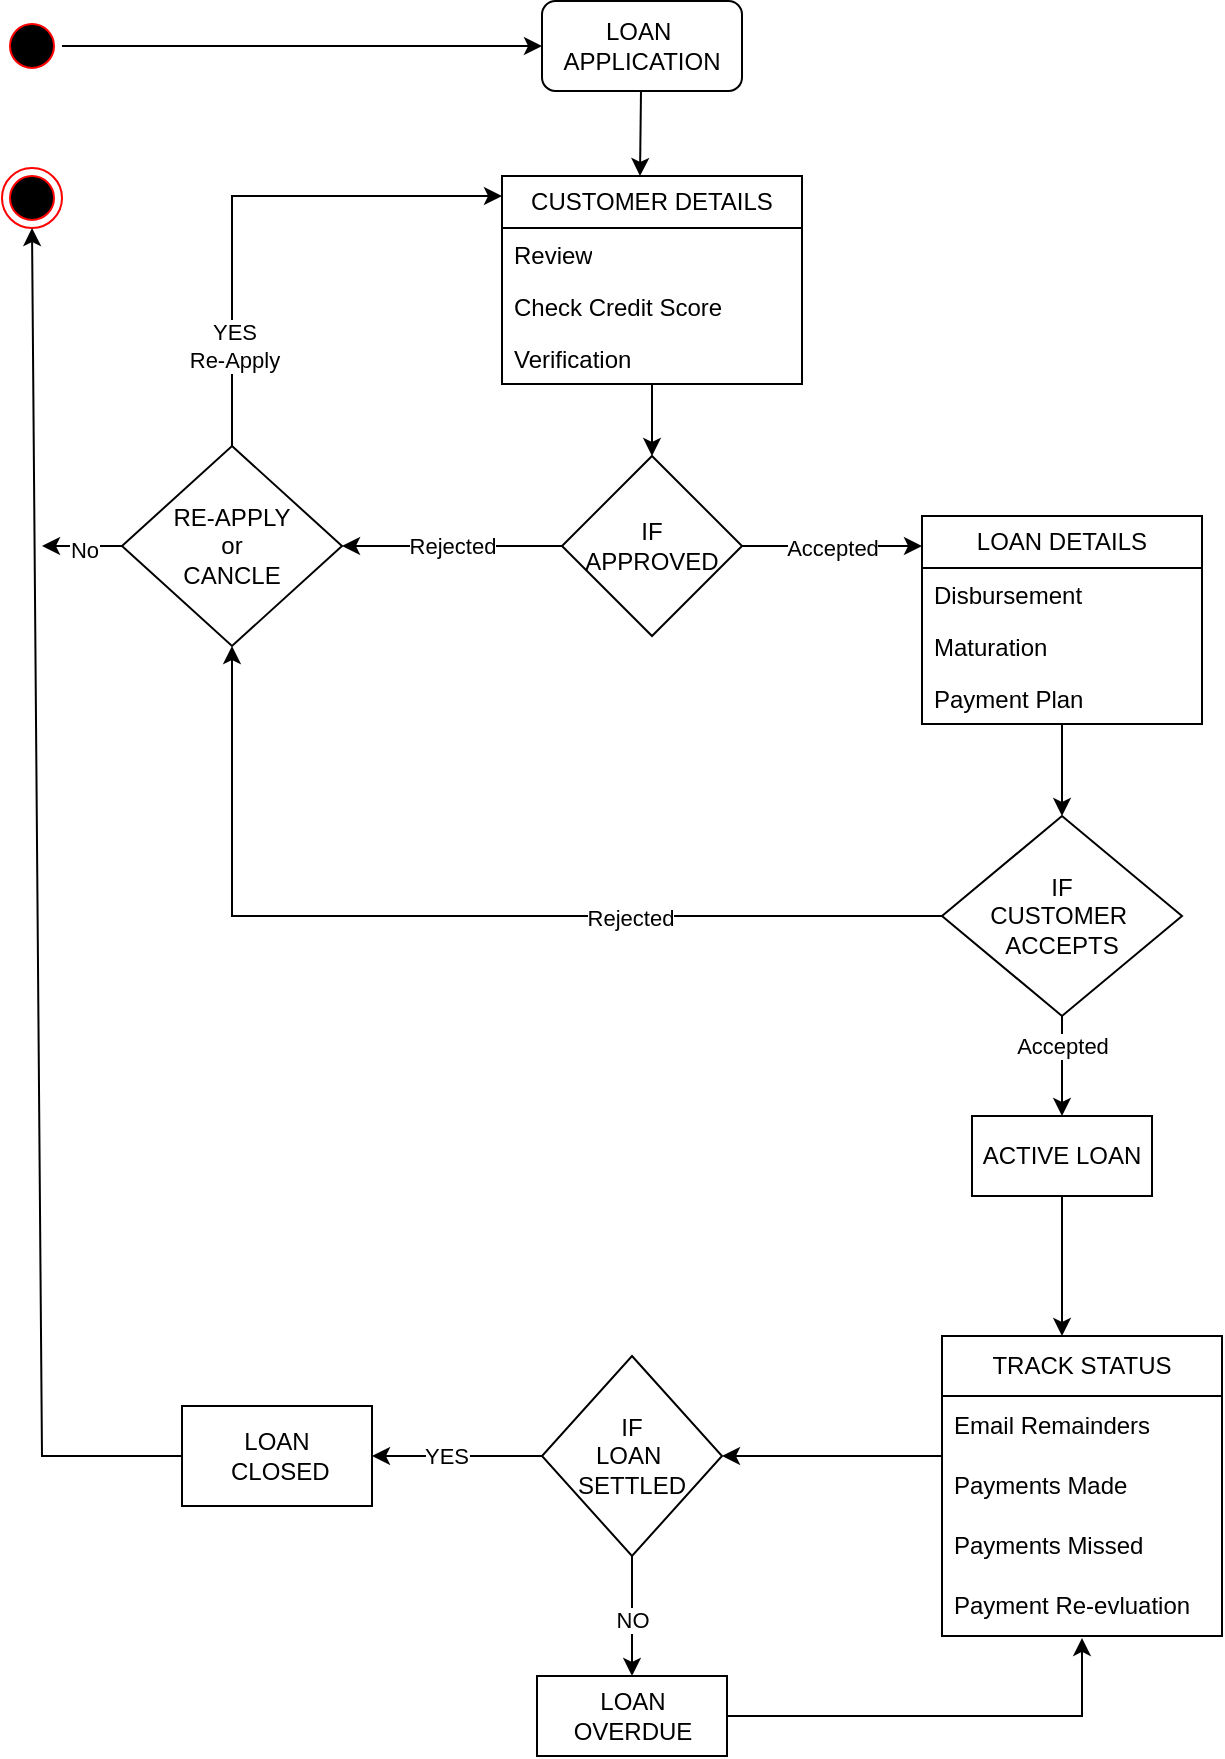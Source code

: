 <mxfile version="26.0.10">
  <diagram name="Page-1" id="o8rRFYeMOmWReH7G6YT4">
    <mxGraphModel dx="880" dy="546" grid="1" gridSize="10" guides="1" tooltips="1" connect="1" arrows="1" fold="1" page="1" pageScale="1" pageWidth="827" pageHeight="1169" math="0" shadow="0">
      <root>
        <mxCell id="0" />
        <mxCell id="1" parent="0" />
        <mxCell id="Unv-VTXkpERzJ2L8M5pU-27" value="" style="edgeStyle=orthogonalEdgeStyle;rounded=0;orthogonalLoop=1;jettySize=auto;html=1;" edge="1" parent="1" source="Unv-VTXkpERzJ2L8M5pU-24">
          <mxGeometry relative="1" as="geometry">
            <mxPoint x="340" y="55" as="targetPoint" />
          </mxGeometry>
        </mxCell>
        <mxCell id="Unv-VTXkpERzJ2L8M5pU-24" value="" style="ellipse;html=1;shape=startState;fillColor=#000000;strokeColor=#ff0000;direction=west;" vertex="1" parent="1">
          <mxGeometry x="70" y="40" width="30" height="30" as="geometry" />
        </mxCell>
        <mxCell id="Unv-VTXkpERzJ2L8M5pU-28" value="LOAN&amp;nbsp;&lt;div&gt;APPLICATION&lt;/div&gt;" style="rounded=1;whiteSpace=wrap;html=1;" vertex="1" parent="1">
          <mxGeometry x="340" y="32.5" width="100" height="45" as="geometry" />
        </mxCell>
        <mxCell id="Unv-VTXkpERzJ2L8M5pU-42" value="" style="edgeStyle=orthogonalEdgeStyle;rounded=0;orthogonalLoop=1;jettySize=auto;html=1;" edge="1" parent="1" source="Unv-VTXkpERzJ2L8M5pU-31" target="Unv-VTXkpERzJ2L8M5pU-41">
          <mxGeometry relative="1" as="geometry" />
        </mxCell>
        <mxCell id="Unv-VTXkpERzJ2L8M5pU-31" value="CUSTOMER DETAILS" style="swimlane;fontStyle=0;childLayout=stackLayout;horizontal=1;startSize=26;fillColor=none;horizontalStack=0;resizeParent=1;resizeParentMax=0;resizeLast=0;collapsible=1;marginBottom=0;whiteSpace=wrap;html=1;" vertex="1" parent="1">
          <mxGeometry x="320" y="120" width="150" height="104" as="geometry" />
        </mxCell>
        <mxCell id="Unv-VTXkpERzJ2L8M5pU-32" value="Review" style="text;strokeColor=none;fillColor=none;align=left;verticalAlign=top;spacingLeft=4;spacingRight=4;overflow=hidden;rotatable=0;points=[[0,0.5],[1,0.5]];portConstraint=eastwest;whiteSpace=wrap;html=1;" vertex="1" parent="Unv-VTXkpERzJ2L8M5pU-31">
          <mxGeometry y="26" width="150" height="26" as="geometry" />
        </mxCell>
        <mxCell id="Unv-VTXkpERzJ2L8M5pU-33" value="Check Credit Score" style="text;strokeColor=none;fillColor=none;align=left;verticalAlign=top;spacingLeft=4;spacingRight=4;overflow=hidden;rotatable=0;points=[[0,0.5],[1,0.5]];portConstraint=eastwest;whiteSpace=wrap;html=1;" vertex="1" parent="Unv-VTXkpERzJ2L8M5pU-31">
          <mxGeometry y="52" width="150" height="26" as="geometry" />
        </mxCell>
        <mxCell id="Unv-VTXkpERzJ2L8M5pU-34" value="Verification" style="text;strokeColor=none;fillColor=none;align=left;verticalAlign=top;spacingLeft=4;spacingRight=4;overflow=hidden;rotatable=0;points=[[0,0.5],[1,0.5]];portConstraint=eastwest;whiteSpace=wrap;html=1;" vertex="1" parent="Unv-VTXkpERzJ2L8M5pU-31">
          <mxGeometry y="78" width="150" height="26" as="geometry" />
        </mxCell>
        <mxCell id="Unv-VTXkpERzJ2L8M5pU-44" value="Rejected" style="edgeStyle=orthogonalEdgeStyle;rounded=0;orthogonalLoop=1;jettySize=auto;html=1;" edge="1" parent="1" source="Unv-VTXkpERzJ2L8M5pU-41" target="Unv-VTXkpERzJ2L8M5pU-43">
          <mxGeometry relative="1" as="geometry" />
        </mxCell>
        <mxCell id="Unv-VTXkpERzJ2L8M5pU-50" value="Accepted" style="edgeStyle=orthogonalEdgeStyle;rounded=0;orthogonalLoop=1;jettySize=auto;html=1;" edge="1" parent="1" source="Unv-VTXkpERzJ2L8M5pU-41">
          <mxGeometry relative="1" as="geometry">
            <mxPoint x="530" y="305" as="targetPoint" />
          </mxGeometry>
        </mxCell>
        <mxCell id="Unv-VTXkpERzJ2L8M5pU-41" value="IF&lt;div&gt;APPROVED&lt;/div&gt;" style="rhombus;whiteSpace=wrap;html=1;" vertex="1" parent="1">
          <mxGeometry x="350" y="260" width="90" height="90" as="geometry" />
        </mxCell>
        <mxCell id="Unv-VTXkpERzJ2L8M5pU-43" value="RE-APPLY&lt;div&gt;or&lt;/div&gt;&lt;div&gt;CANCLE&lt;/div&gt;" style="rhombus;whiteSpace=wrap;html=1;" vertex="1" parent="1">
          <mxGeometry x="130" y="255" width="110" height="100" as="geometry" />
        </mxCell>
        <mxCell id="Unv-VTXkpERzJ2L8M5pU-47" value="" style="endArrow=classic;html=1;rounded=0;exitX=0.5;exitY=0;exitDx=0;exitDy=0;" edge="1" parent="1" source="Unv-VTXkpERzJ2L8M5pU-43">
          <mxGeometry width="50" height="50" relative="1" as="geometry">
            <mxPoint x="240" y="255" as="sourcePoint" />
            <mxPoint x="320" y="130" as="targetPoint" />
            <Array as="points">
              <mxPoint x="185" y="170" />
              <mxPoint x="185" y="130" />
            </Array>
          </mxGeometry>
        </mxCell>
        <mxCell id="Unv-VTXkpERzJ2L8M5pU-91" value="YES&lt;br&gt;Re-Apply" style="edgeLabel;html=1;align=center;verticalAlign=middle;resizable=0;points=[];" vertex="1" connectable="0" parent="Unv-VTXkpERzJ2L8M5pU-47">
          <mxGeometry x="-0.615" y="-1" relative="1" as="geometry">
            <mxPoint as="offset" />
          </mxGeometry>
        </mxCell>
        <mxCell id="Unv-VTXkpERzJ2L8M5pU-48" value="" style="endArrow=classic;html=1;rounded=0;entryX=0.46;entryY=0;entryDx=0;entryDy=0;entryPerimeter=0;" edge="1" parent="1" target="Unv-VTXkpERzJ2L8M5pU-31">
          <mxGeometry width="50" height="50" relative="1" as="geometry">
            <mxPoint x="389.5" y="77.5" as="sourcePoint" />
            <mxPoint x="390" y="110" as="targetPoint" />
          </mxGeometry>
        </mxCell>
        <mxCell id="Unv-VTXkpERzJ2L8M5pU-56" value="" style="edgeStyle=orthogonalEdgeStyle;rounded=0;orthogonalLoop=1;jettySize=auto;html=1;" edge="1" parent="1" source="Unv-VTXkpERzJ2L8M5pU-51" target="Unv-VTXkpERzJ2L8M5pU-55">
          <mxGeometry relative="1" as="geometry" />
        </mxCell>
        <mxCell id="Unv-VTXkpERzJ2L8M5pU-51" value="LOAN DETAILS" style="swimlane;fontStyle=0;childLayout=stackLayout;horizontal=1;startSize=26;fillColor=none;horizontalStack=0;resizeParent=1;resizeParentMax=0;resizeLast=0;collapsible=1;marginBottom=0;whiteSpace=wrap;html=1;" vertex="1" parent="1">
          <mxGeometry x="530" y="290" width="140" height="104" as="geometry">
            <mxRectangle x="530" y="290" width="130" height="30" as="alternateBounds" />
          </mxGeometry>
        </mxCell>
        <mxCell id="Unv-VTXkpERzJ2L8M5pU-52" value="Disbursement&amp;nbsp;" style="text;strokeColor=none;fillColor=none;align=left;verticalAlign=top;spacingLeft=4;spacingRight=4;overflow=hidden;rotatable=0;points=[[0,0.5],[1,0.5]];portConstraint=eastwest;whiteSpace=wrap;html=1;" vertex="1" parent="Unv-VTXkpERzJ2L8M5pU-51">
          <mxGeometry y="26" width="140" height="26" as="geometry" />
        </mxCell>
        <mxCell id="Unv-VTXkpERzJ2L8M5pU-53" value="Maturation&amp;nbsp;" style="text;strokeColor=none;fillColor=none;align=left;verticalAlign=top;spacingLeft=4;spacingRight=4;overflow=hidden;rotatable=0;points=[[0,0.5],[1,0.5]];portConstraint=eastwest;whiteSpace=wrap;html=1;" vertex="1" parent="Unv-VTXkpERzJ2L8M5pU-51">
          <mxGeometry y="52" width="140" height="26" as="geometry" />
        </mxCell>
        <mxCell id="Unv-VTXkpERzJ2L8M5pU-54" value="Payment Plan" style="text;strokeColor=none;fillColor=none;align=left;verticalAlign=top;spacingLeft=4;spacingRight=4;overflow=hidden;rotatable=0;points=[[0,0.5],[1,0.5]];portConstraint=eastwest;whiteSpace=wrap;html=1;" vertex="1" parent="Unv-VTXkpERzJ2L8M5pU-51">
          <mxGeometry y="78" width="140" height="26" as="geometry" />
        </mxCell>
        <mxCell id="Unv-VTXkpERzJ2L8M5pU-58" value="" style="edgeStyle=orthogonalEdgeStyle;rounded=0;orthogonalLoop=1;jettySize=auto;html=1;" edge="1" parent="1" source="Unv-VTXkpERzJ2L8M5pU-55" target="Unv-VTXkpERzJ2L8M5pU-57">
          <mxGeometry relative="1" as="geometry" />
        </mxCell>
        <mxCell id="Unv-VTXkpERzJ2L8M5pU-59" value="Accepted" style="edgeLabel;html=1;align=center;verticalAlign=middle;resizable=0;points=[];" vertex="1" connectable="0" parent="Unv-VTXkpERzJ2L8M5pU-58">
          <mxGeometry x="-0.422" relative="1" as="geometry">
            <mxPoint as="offset" />
          </mxGeometry>
        </mxCell>
        <mxCell id="Unv-VTXkpERzJ2L8M5pU-55" value="IF&lt;div&gt;CUSTOMER&amp;nbsp;&lt;/div&gt;&lt;div&gt;ACCEPTS&lt;/div&gt;" style="rhombus;whiteSpace=wrap;html=1;fillColor=none;fontStyle=0;startSize=26;" vertex="1" parent="1">
          <mxGeometry x="540" y="440" width="120" height="100" as="geometry" />
        </mxCell>
        <mxCell id="Unv-VTXkpERzJ2L8M5pU-72" value="" style="edgeStyle=orthogonalEdgeStyle;rounded=0;orthogonalLoop=1;jettySize=auto;html=1;" edge="1" parent="1" source="Unv-VTXkpERzJ2L8M5pU-57">
          <mxGeometry relative="1" as="geometry">
            <mxPoint x="600" y="700" as="targetPoint" />
          </mxGeometry>
        </mxCell>
        <mxCell id="Unv-VTXkpERzJ2L8M5pU-57" value="ACTIVE LOAN" style="whiteSpace=wrap;html=1;fillColor=none;fontStyle=0;startSize=26;" vertex="1" parent="1">
          <mxGeometry x="555" y="590" width="90" height="40" as="geometry" />
        </mxCell>
        <mxCell id="Unv-VTXkpERzJ2L8M5pU-63" value="" style="endArrow=classic;html=1;rounded=0;entryX=0.5;entryY=1;entryDx=0;entryDy=0;exitX=0;exitY=0.5;exitDx=0;exitDy=0;" edge="1" parent="1" source="Unv-VTXkpERzJ2L8M5pU-55" target="Unv-VTXkpERzJ2L8M5pU-43">
          <mxGeometry width="50" height="50" relative="1" as="geometry">
            <mxPoint x="185" y="490" as="sourcePoint" />
            <mxPoint x="510" y="460" as="targetPoint" />
            <Array as="points">
              <mxPoint x="185" y="490" />
            </Array>
          </mxGeometry>
        </mxCell>
        <mxCell id="Unv-VTXkpERzJ2L8M5pU-65" value="Rejected" style="edgeLabel;html=1;align=center;verticalAlign=middle;resizable=0;points=[];" vertex="1" connectable="0" parent="Unv-VTXkpERzJ2L8M5pU-63">
          <mxGeometry x="-0.363" y="1" relative="1" as="geometry">
            <mxPoint as="offset" />
          </mxGeometry>
        </mxCell>
        <mxCell id="Unv-VTXkpERzJ2L8M5pU-74" value="" style="edgeStyle=orthogonalEdgeStyle;rounded=0;orthogonalLoop=1;jettySize=auto;html=1;" edge="1" parent="1" source="Unv-VTXkpERzJ2L8M5pU-66" target="Unv-VTXkpERzJ2L8M5pU-73">
          <mxGeometry relative="1" as="geometry">
            <Array as="points">
              <mxPoint x="510" y="760" />
              <mxPoint x="510" y="760" />
            </Array>
          </mxGeometry>
        </mxCell>
        <mxCell id="Unv-VTXkpERzJ2L8M5pU-66" value="TRACK STATUS" style="swimlane;fontStyle=0;childLayout=stackLayout;horizontal=1;startSize=30;horizontalStack=0;resizeParent=1;resizeParentMax=0;resizeLast=0;collapsible=1;marginBottom=0;whiteSpace=wrap;html=1;" vertex="1" parent="1">
          <mxGeometry x="540" y="700" width="140" height="150" as="geometry" />
        </mxCell>
        <mxCell id="Unv-VTXkpERzJ2L8M5pU-67" value="Email Remainders" style="text;strokeColor=none;fillColor=none;align=left;verticalAlign=middle;spacingLeft=4;spacingRight=4;overflow=hidden;points=[[0,0.5],[1,0.5]];portConstraint=eastwest;rotatable=0;whiteSpace=wrap;html=1;" vertex="1" parent="Unv-VTXkpERzJ2L8M5pU-66">
          <mxGeometry y="30" width="140" height="30" as="geometry" />
        </mxCell>
        <mxCell id="Unv-VTXkpERzJ2L8M5pU-68" value="Payments Made" style="text;strokeColor=none;fillColor=none;align=left;verticalAlign=middle;spacingLeft=4;spacingRight=4;overflow=hidden;points=[[0,0.5],[1,0.5]];portConstraint=eastwest;rotatable=0;whiteSpace=wrap;html=1;" vertex="1" parent="Unv-VTXkpERzJ2L8M5pU-66">
          <mxGeometry y="60" width="140" height="30" as="geometry" />
        </mxCell>
        <mxCell id="Unv-VTXkpERzJ2L8M5pU-69" value="Payments Missed" style="text;strokeColor=none;fillColor=none;align=left;verticalAlign=middle;spacingLeft=4;spacingRight=4;overflow=hidden;points=[[0,0.5],[1,0.5]];portConstraint=eastwest;rotatable=0;whiteSpace=wrap;html=1;" vertex="1" parent="Unv-VTXkpERzJ2L8M5pU-66">
          <mxGeometry y="90" width="140" height="30" as="geometry" />
        </mxCell>
        <mxCell id="Unv-VTXkpERzJ2L8M5pU-77" value="Payment Re-evluation" style="text;strokeColor=none;fillColor=none;align=left;verticalAlign=middle;spacingLeft=4;spacingRight=4;overflow=hidden;points=[[0,0.5],[1,0.5]];portConstraint=eastwest;rotatable=0;whiteSpace=wrap;html=1;" vertex="1" parent="Unv-VTXkpERzJ2L8M5pU-66">
          <mxGeometry y="120" width="140" height="30" as="geometry" />
        </mxCell>
        <mxCell id="Unv-VTXkpERzJ2L8M5pU-76" value="" style="edgeStyle=orthogonalEdgeStyle;rounded=0;orthogonalLoop=1;jettySize=auto;html=1;" edge="1" parent="1" source="Unv-VTXkpERzJ2L8M5pU-73" target="Unv-VTXkpERzJ2L8M5pU-75">
          <mxGeometry relative="1" as="geometry" />
        </mxCell>
        <mxCell id="Unv-VTXkpERzJ2L8M5pU-81" value="NO" style="edgeLabel;html=1;align=center;verticalAlign=middle;resizable=0;points=[];" vertex="1" connectable="0" parent="Unv-VTXkpERzJ2L8M5pU-76">
          <mxGeometry x="0.067" relative="1" as="geometry">
            <mxPoint as="offset" />
          </mxGeometry>
        </mxCell>
        <mxCell id="Unv-VTXkpERzJ2L8M5pU-83" value="" style="edgeStyle=orthogonalEdgeStyle;rounded=0;orthogonalLoop=1;jettySize=auto;html=1;" edge="1" parent="1" source="Unv-VTXkpERzJ2L8M5pU-73" target="Unv-VTXkpERzJ2L8M5pU-82">
          <mxGeometry relative="1" as="geometry" />
        </mxCell>
        <mxCell id="Unv-VTXkpERzJ2L8M5pU-84" value="YES" style="edgeLabel;html=1;align=center;verticalAlign=middle;resizable=0;points=[];" vertex="1" connectable="0" parent="Unv-VTXkpERzJ2L8M5pU-83">
          <mxGeometry x="0.139" relative="1" as="geometry">
            <mxPoint as="offset" />
          </mxGeometry>
        </mxCell>
        <mxCell id="Unv-VTXkpERzJ2L8M5pU-73" value="IF&lt;div&gt;LOAN&amp;nbsp;&lt;/div&gt;&lt;div&gt;SETTLED&lt;/div&gt;" style="rhombus;whiteSpace=wrap;html=1;fontStyle=0;startSize=30;" vertex="1" parent="1">
          <mxGeometry x="340" y="710" width="90" height="100" as="geometry" />
        </mxCell>
        <mxCell id="Unv-VTXkpERzJ2L8M5pU-75" value="LOAN&lt;div&gt;OVERDUE&lt;/div&gt;" style="whiteSpace=wrap;html=1;fontStyle=0;startSize=30;" vertex="1" parent="1">
          <mxGeometry x="337.5" y="870" width="95" height="40" as="geometry" />
        </mxCell>
        <mxCell id="Unv-VTXkpERzJ2L8M5pU-80" value="" style="endArrow=classic;html=1;rounded=0;exitX=1;exitY=0.5;exitDx=0;exitDy=0;entryX=0.5;entryY=1.033;entryDx=0;entryDy=0;entryPerimeter=0;" edge="1" parent="1" source="Unv-VTXkpERzJ2L8M5pU-75" target="Unv-VTXkpERzJ2L8M5pU-77">
          <mxGeometry width="50" height="50" relative="1" as="geometry">
            <mxPoint x="460" y="900" as="sourcePoint" />
            <mxPoint x="510" y="850" as="targetPoint" />
            <Array as="points">
              <mxPoint x="610" y="890" />
            </Array>
          </mxGeometry>
        </mxCell>
        <mxCell id="Unv-VTXkpERzJ2L8M5pU-82" value="LOAN&lt;div&gt;&amp;nbsp;CLOSED&lt;/div&gt;" style="whiteSpace=wrap;html=1;fontStyle=0;startSize=30;" vertex="1" parent="1">
          <mxGeometry x="160" y="735" width="95" height="50" as="geometry" />
        </mxCell>
        <mxCell id="Unv-VTXkpERzJ2L8M5pU-85" value="" style="ellipse;html=1;shape=endState;fillColor=#000000;strokeColor=#ff0000;" vertex="1" parent="1">
          <mxGeometry x="70" y="116" width="30" height="30" as="geometry" />
        </mxCell>
        <mxCell id="Unv-VTXkpERzJ2L8M5pU-87" value="" style="endArrow=classic;html=1;rounded=0;exitX=0;exitY=0.5;exitDx=0;exitDy=0;entryX=0.5;entryY=1;entryDx=0;entryDy=0;" edge="1" parent="1" source="Unv-VTXkpERzJ2L8M5pU-82" target="Unv-VTXkpERzJ2L8M5pU-85">
          <mxGeometry width="50" height="50" relative="1" as="geometry">
            <mxPoint x="50" y="730" as="sourcePoint" />
            <mxPoint x="70" y="350" as="targetPoint" />
            <Array as="points">
              <mxPoint x="90" y="760" />
            </Array>
          </mxGeometry>
        </mxCell>
        <mxCell id="Unv-VTXkpERzJ2L8M5pU-90" value="" style="endArrow=classic;html=1;rounded=0;exitX=0;exitY=0.5;exitDx=0;exitDy=0;" edge="1" parent="1" source="Unv-VTXkpERzJ2L8M5pU-43">
          <mxGeometry width="50" height="50" relative="1" as="geometry">
            <mxPoint x="120" y="300" as="sourcePoint" />
            <mxPoint x="90" y="305" as="targetPoint" />
          </mxGeometry>
        </mxCell>
        <mxCell id="Unv-VTXkpERzJ2L8M5pU-92" value="No" style="edgeLabel;html=1;align=center;verticalAlign=middle;resizable=0;points=[];" vertex="1" connectable="0" parent="Unv-VTXkpERzJ2L8M5pU-90">
          <mxGeometry x="-0.05" y="2" relative="1" as="geometry">
            <mxPoint as="offset" />
          </mxGeometry>
        </mxCell>
      </root>
    </mxGraphModel>
  </diagram>
</mxfile>
